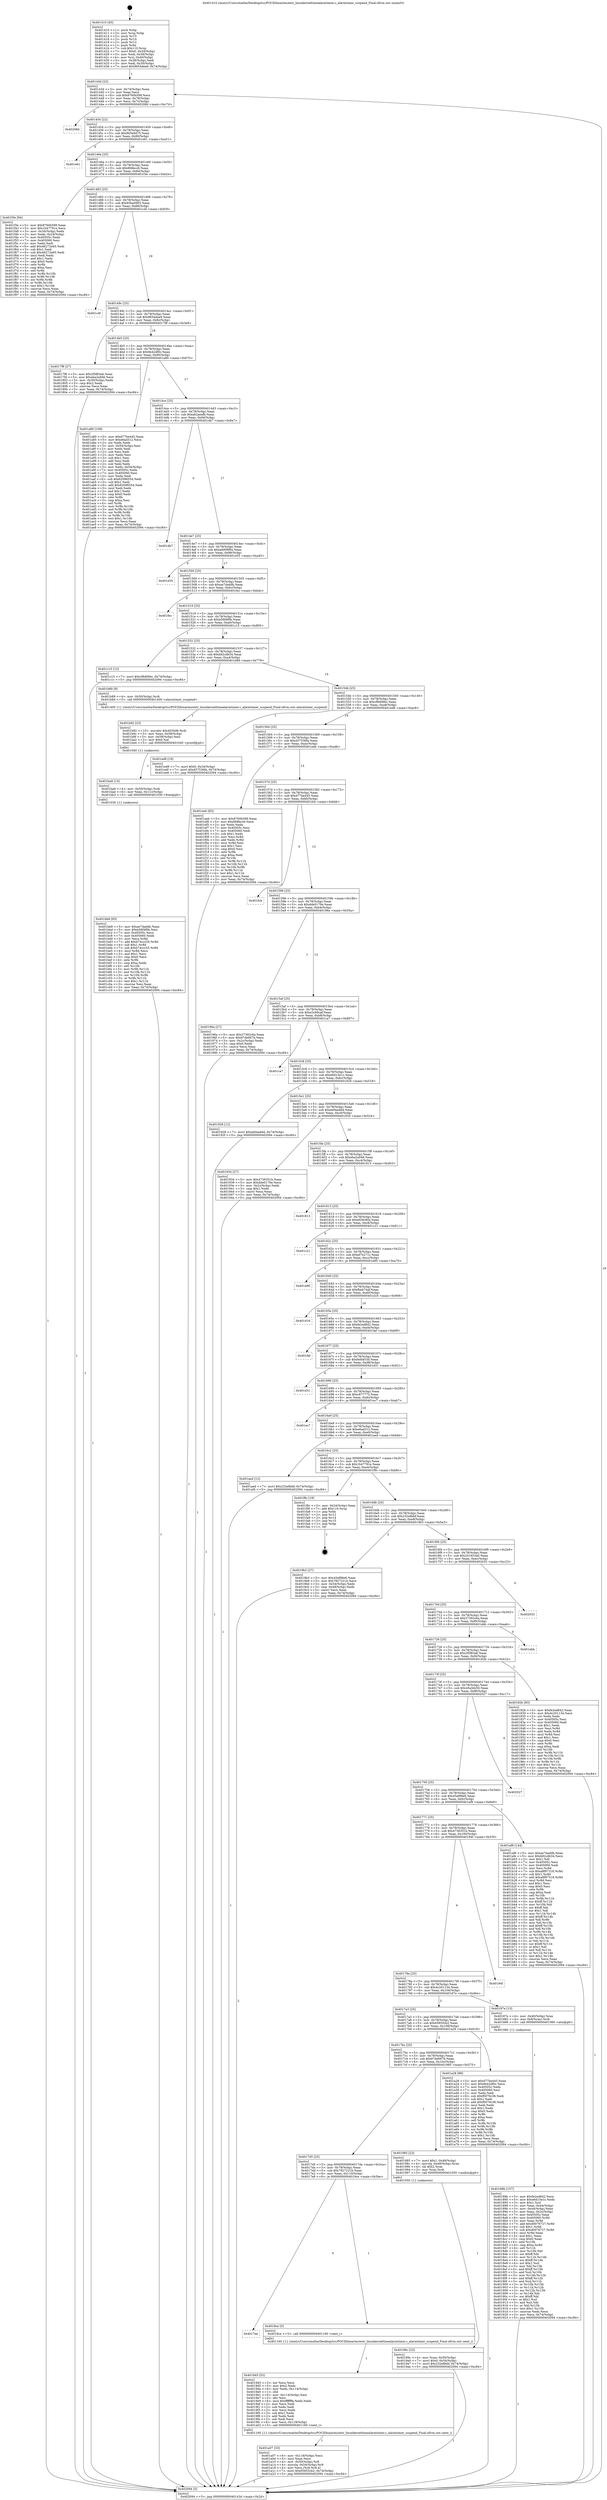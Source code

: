 digraph "0x401410" {
  label = "0x401410 (/mnt/c/Users/mathe/Desktop/tcc/POCII/binaries/extr_linuxkerneltimealarmtimer.c_alarmtimer_suspend_Final-ollvm.out::main(0))"
  labelloc = "t"
  node[shape=record]

  Entry [label="",width=0.3,height=0.3,shape=circle,fillcolor=black,style=filled]
  "0x40143d" [label="{
     0x40143d [23]\l
     | [instrs]\l
     &nbsp;&nbsp;0x40143d \<+3\>: mov -0x74(%rbp),%eax\l
     &nbsp;&nbsp;0x401440 \<+2\>: mov %eax,%ecx\l
     &nbsp;&nbsp;0x401442 \<+6\>: sub $0x8760b599,%ecx\l
     &nbsp;&nbsp;0x401448 \<+3\>: mov %eax,-0x78(%rbp)\l
     &nbsp;&nbsp;0x40144b \<+3\>: mov %ecx,-0x7c(%rbp)\l
     &nbsp;&nbsp;0x40144e \<+6\>: je 000000000040208d \<main+0xc7d\>\l
  }"]
  "0x40208d" [label="{
     0x40208d\l
  }", style=dashed]
  "0x401454" [label="{
     0x401454 [22]\l
     | [instrs]\l
     &nbsp;&nbsp;0x401454 \<+5\>: jmp 0000000000401459 \<main+0x49\>\l
     &nbsp;&nbsp;0x401459 \<+3\>: mov -0x78(%rbp),%eax\l
     &nbsp;&nbsp;0x40145c \<+5\>: sub $0x8b5e9d75,%eax\l
     &nbsp;&nbsp;0x401461 \<+3\>: mov %eax,-0x80(%rbp)\l
     &nbsp;&nbsp;0x401464 \<+6\>: je 0000000000401e61 \<main+0xa51\>\l
  }"]
  Exit [label="",width=0.3,height=0.3,shape=circle,fillcolor=black,style=filled,peripheries=2]
  "0x401e61" [label="{
     0x401e61\l
  }", style=dashed]
  "0x40146a" [label="{
     0x40146a [25]\l
     | [instrs]\l
     &nbsp;&nbsp;0x40146a \<+5\>: jmp 000000000040146f \<main+0x5f\>\l
     &nbsp;&nbsp;0x40146f \<+3\>: mov -0x78(%rbp),%eax\l
     &nbsp;&nbsp;0x401472 \<+5\>: sub $0x8fdfecc6,%eax\l
     &nbsp;&nbsp;0x401477 \<+6\>: mov %eax,-0x84(%rbp)\l
     &nbsp;&nbsp;0x40147d \<+6\>: je 0000000000401f3e \<main+0xb2e\>\l
  }"]
  "0x401bb8" [label="{
     0x401bb8 [93]\l
     | [instrs]\l
     &nbsp;&nbsp;0x401bb8 \<+5\>: mov $0xae7daddb,%eax\l
     &nbsp;&nbsp;0x401bbd \<+5\>: mov $0xb56f4f9b,%esi\l
     &nbsp;&nbsp;0x401bc2 \<+7\>: mov 0x40505c,%ecx\l
     &nbsp;&nbsp;0x401bc9 \<+7\>: mov 0x405060,%edx\l
     &nbsp;&nbsp;0x401bd0 \<+3\>: mov %ecx,%r8d\l
     &nbsp;&nbsp;0x401bd3 \<+7\>: add $0xb74ccc55,%r8d\l
     &nbsp;&nbsp;0x401bda \<+4\>: sub $0x1,%r8d\l
     &nbsp;&nbsp;0x401bde \<+7\>: sub $0xb74ccc55,%r8d\l
     &nbsp;&nbsp;0x401be5 \<+4\>: imul %r8d,%ecx\l
     &nbsp;&nbsp;0x401be9 \<+3\>: and $0x1,%ecx\l
     &nbsp;&nbsp;0x401bec \<+3\>: cmp $0x0,%ecx\l
     &nbsp;&nbsp;0x401bef \<+4\>: sete %r9b\l
     &nbsp;&nbsp;0x401bf3 \<+3\>: cmp $0xa,%edx\l
     &nbsp;&nbsp;0x401bf6 \<+4\>: setl %r10b\l
     &nbsp;&nbsp;0x401bfa \<+3\>: mov %r9b,%r11b\l
     &nbsp;&nbsp;0x401bfd \<+3\>: and %r10b,%r11b\l
     &nbsp;&nbsp;0x401c00 \<+3\>: xor %r10b,%r9b\l
     &nbsp;&nbsp;0x401c03 \<+3\>: or %r9b,%r11b\l
     &nbsp;&nbsp;0x401c06 \<+4\>: test $0x1,%r11b\l
     &nbsp;&nbsp;0x401c0a \<+3\>: cmovne %esi,%eax\l
     &nbsp;&nbsp;0x401c0d \<+3\>: mov %eax,-0x74(%rbp)\l
     &nbsp;&nbsp;0x401c10 \<+5\>: jmp 0000000000402094 \<main+0xc84\>\l
  }"]
  "0x401f3e" [label="{
     0x401f3e [94]\l
     | [instrs]\l
     &nbsp;&nbsp;0x401f3e \<+5\>: mov $0x8760b599,%eax\l
     &nbsp;&nbsp;0x401f43 \<+5\>: mov $0x1b47791e,%ecx\l
     &nbsp;&nbsp;0x401f48 \<+3\>: mov -0x34(%rbp),%edx\l
     &nbsp;&nbsp;0x401f4b \<+3\>: mov %edx,-0x24(%rbp)\l
     &nbsp;&nbsp;0x401f4e \<+7\>: mov 0x40505c,%edx\l
     &nbsp;&nbsp;0x401f55 \<+7\>: mov 0x405060,%esi\l
     &nbsp;&nbsp;0x401f5c \<+2\>: mov %edx,%edi\l
     &nbsp;&nbsp;0x401f5e \<+6\>: add $0x46272e65,%edi\l
     &nbsp;&nbsp;0x401f64 \<+3\>: sub $0x1,%edi\l
     &nbsp;&nbsp;0x401f67 \<+6\>: sub $0x46272e65,%edi\l
     &nbsp;&nbsp;0x401f6d \<+3\>: imul %edi,%edx\l
     &nbsp;&nbsp;0x401f70 \<+3\>: and $0x1,%edx\l
     &nbsp;&nbsp;0x401f73 \<+3\>: cmp $0x0,%edx\l
     &nbsp;&nbsp;0x401f76 \<+4\>: sete %r8b\l
     &nbsp;&nbsp;0x401f7a \<+3\>: cmp $0xa,%esi\l
     &nbsp;&nbsp;0x401f7d \<+4\>: setl %r9b\l
     &nbsp;&nbsp;0x401f81 \<+3\>: mov %r8b,%r10b\l
     &nbsp;&nbsp;0x401f84 \<+3\>: and %r9b,%r10b\l
     &nbsp;&nbsp;0x401f87 \<+3\>: xor %r9b,%r8b\l
     &nbsp;&nbsp;0x401f8a \<+3\>: or %r8b,%r10b\l
     &nbsp;&nbsp;0x401f8d \<+4\>: test $0x1,%r10b\l
     &nbsp;&nbsp;0x401f91 \<+3\>: cmovne %ecx,%eax\l
     &nbsp;&nbsp;0x401f94 \<+3\>: mov %eax,-0x74(%rbp)\l
     &nbsp;&nbsp;0x401f97 \<+5\>: jmp 0000000000402094 \<main+0xc84\>\l
  }"]
  "0x401483" [label="{
     0x401483 [25]\l
     | [instrs]\l
     &nbsp;&nbsp;0x401483 \<+5\>: jmp 0000000000401488 \<main+0x78\>\l
     &nbsp;&nbsp;0x401488 \<+3\>: mov -0x78(%rbp),%eax\l
     &nbsp;&nbsp;0x40148b \<+5\>: sub $0x93ba0993,%eax\l
     &nbsp;&nbsp;0x401490 \<+6\>: mov %eax,-0x88(%rbp)\l
     &nbsp;&nbsp;0x401496 \<+6\>: je 0000000000401c4f \<main+0x83f\>\l
  }"]
  "0x401ba9" [label="{
     0x401ba9 [15]\l
     | [instrs]\l
     &nbsp;&nbsp;0x401ba9 \<+4\>: mov -0x50(%rbp),%rdi\l
     &nbsp;&nbsp;0x401bad \<+6\>: mov %eax,-0x11c(%rbp)\l
     &nbsp;&nbsp;0x401bb3 \<+5\>: call 0000000000401030 \<free@plt\>\l
     | [calls]\l
     &nbsp;&nbsp;0x401030 \{1\} (unknown)\l
  }"]
  "0x401c4f" [label="{
     0x401c4f\l
  }", style=dashed]
  "0x40149c" [label="{
     0x40149c [25]\l
     | [instrs]\l
     &nbsp;&nbsp;0x40149c \<+5\>: jmp 00000000004014a1 \<main+0x91\>\l
     &nbsp;&nbsp;0x4014a1 \<+3\>: mov -0x78(%rbp),%eax\l
     &nbsp;&nbsp;0x4014a4 \<+5\>: sub $0x9654dee9,%eax\l
     &nbsp;&nbsp;0x4014a9 \<+6\>: mov %eax,-0x8c(%rbp)\l
     &nbsp;&nbsp;0x4014af \<+6\>: je 00000000004017f8 \<main+0x3e8\>\l
  }"]
  "0x401b92" [label="{
     0x401b92 [23]\l
     | [instrs]\l
     &nbsp;&nbsp;0x401b92 \<+10\>: movabs $0x4030d6,%rdi\l
     &nbsp;&nbsp;0x401b9c \<+3\>: mov %eax,-0x58(%rbp)\l
     &nbsp;&nbsp;0x401b9f \<+3\>: mov -0x58(%rbp),%esi\l
     &nbsp;&nbsp;0x401ba2 \<+2\>: mov $0x0,%al\l
     &nbsp;&nbsp;0x401ba4 \<+5\>: call 0000000000401040 \<printf@plt\>\l
     | [calls]\l
     &nbsp;&nbsp;0x401040 \{1\} (unknown)\l
  }"]
  "0x4017f8" [label="{
     0x4017f8 [27]\l
     | [instrs]\l
     &nbsp;&nbsp;0x4017f8 \<+5\>: mov $0x2f5f83a6,%eax\l
     &nbsp;&nbsp;0x4017fd \<+5\>: mov $0xeba2a946,%ecx\l
     &nbsp;&nbsp;0x401802 \<+3\>: mov -0x30(%rbp),%edx\l
     &nbsp;&nbsp;0x401805 \<+3\>: cmp $0x2,%edx\l
     &nbsp;&nbsp;0x401808 \<+3\>: cmovne %ecx,%eax\l
     &nbsp;&nbsp;0x40180b \<+3\>: mov %eax,-0x74(%rbp)\l
     &nbsp;&nbsp;0x40180e \<+5\>: jmp 0000000000402094 \<main+0xc84\>\l
  }"]
  "0x4014b5" [label="{
     0x4014b5 [25]\l
     | [instrs]\l
     &nbsp;&nbsp;0x4014b5 \<+5\>: jmp 00000000004014ba \<main+0xaa\>\l
     &nbsp;&nbsp;0x4014ba \<+3\>: mov -0x78(%rbp),%eax\l
     &nbsp;&nbsp;0x4014bd \<+5\>: sub $0x9e42df0c,%eax\l
     &nbsp;&nbsp;0x4014c2 \<+6\>: mov %eax,-0x90(%rbp)\l
     &nbsp;&nbsp;0x4014c8 \<+6\>: je 0000000000401a80 \<main+0x670\>\l
  }"]
  "0x402094" [label="{
     0x402094 [5]\l
     | [instrs]\l
     &nbsp;&nbsp;0x402094 \<+5\>: jmp 000000000040143d \<main+0x2d\>\l
  }"]
  "0x401410" [label="{
     0x401410 [45]\l
     | [instrs]\l
     &nbsp;&nbsp;0x401410 \<+1\>: push %rbp\l
     &nbsp;&nbsp;0x401411 \<+3\>: mov %rsp,%rbp\l
     &nbsp;&nbsp;0x401414 \<+2\>: push %r15\l
     &nbsp;&nbsp;0x401416 \<+2\>: push %r14\l
     &nbsp;&nbsp;0x401418 \<+2\>: push %r12\l
     &nbsp;&nbsp;0x40141a \<+1\>: push %rbx\l
     &nbsp;&nbsp;0x40141b \<+7\>: sub $0x110,%rsp\l
     &nbsp;&nbsp;0x401422 \<+7\>: movl $0x0,-0x34(%rbp)\l
     &nbsp;&nbsp;0x401429 \<+3\>: mov %edi,-0x38(%rbp)\l
     &nbsp;&nbsp;0x40142c \<+4\>: mov %rsi,-0x40(%rbp)\l
     &nbsp;&nbsp;0x401430 \<+3\>: mov -0x38(%rbp),%edi\l
     &nbsp;&nbsp;0x401433 \<+3\>: mov %edi,-0x30(%rbp)\l
     &nbsp;&nbsp;0x401436 \<+7\>: movl $0x9654dee9,-0x74(%rbp)\l
  }"]
  "0x401a07" [label="{
     0x401a07 [33]\l
     | [instrs]\l
     &nbsp;&nbsp;0x401a07 \<+6\>: mov -0x118(%rbp),%ecx\l
     &nbsp;&nbsp;0x401a0d \<+3\>: imul %eax,%ecx\l
     &nbsp;&nbsp;0x401a10 \<+4\>: mov -0x50(%rbp),%r8\l
     &nbsp;&nbsp;0x401a14 \<+4\>: movslq -0x54(%rbp),%r9\l
     &nbsp;&nbsp;0x401a18 \<+4\>: mov %ecx,(%r8,%r9,4)\l
     &nbsp;&nbsp;0x401a1c \<+7\>: movl $0x65855cb2,-0x74(%rbp)\l
     &nbsp;&nbsp;0x401a23 \<+5\>: jmp 0000000000402094 \<main+0xc84\>\l
  }"]
  "0x401a80" [label="{
     0x401a80 [109]\l
     | [instrs]\l
     &nbsp;&nbsp;0x401a80 \<+5\>: mov $0xd77be445,%eax\l
     &nbsp;&nbsp;0x401a85 \<+5\>: mov $0xe6ad312,%ecx\l
     &nbsp;&nbsp;0x401a8a \<+2\>: xor %edx,%edx\l
     &nbsp;&nbsp;0x401a8c \<+3\>: mov -0x54(%rbp),%esi\l
     &nbsp;&nbsp;0x401a8f \<+2\>: mov %edx,%edi\l
     &nbsp;&nbsp;0x401a91 \<+2\>: sub %esi,%edi\l
     &nbsp;&nbsp;0x401a93 \<+2\>: mov %edx,%esi\l
     &nbsp;&nbsp;0x401a95 \<+3\>: sub $0x1,%esi\l
     &nbsp;&nbsp;0x401a98 \<+2\>: add %esi,%edi\l
     &nbsp;&nbsp;0x401a9a \<+2\>: sub %edi,%edx\l
     &nbsp;&nbsp;0x401a9c \<+3\>: mov %edx,-0x54(%rbp)\l
     &nbsp;&nbsp;0x401a9f \<+7\>: mov 0x40505c,%edx\l
     &nbsp;&nbsp;0x401aa6 \<+7\>: mov 0x405060,%esi\l
     &nbsp;&nbsp;0x401aad \<+2\>: mov %edx,%edi\l
     &nbsp;&nbsp;0x401aaf \<+6\>: sub $0x62096554,%edi\l
     &nbsp;&nbsp;0x401ab5 \<+3\>: sub $0x1,%edi\l
     &nbsp;&nbsp;0x401ab8 \<+6\>: add $0x62096554,%edi\l
     &nbsp;&nbsp;0x401abe \<+3\>: imul %edi,%edx\l
     &nbsp;&nbsp;0x401ac1 \<+3\>: and $0x1,%edx\l
     &nbsp;&nbsp;0x401ac4 \<+3\>: cmp $0x0,%edx\l
     &nbsp;&nbsp;0x401ac7 \<+4\>: sete %r8b\l
     &nbsp;&nbsp;0x401acb \<+3\>: cmp $0xa,%esi\l
     &nbsp;&nbsp;0x401ace \<+4\>: setl %r9b\l
     &nbsp;&nbsp;0x401ad2 \<+3\>: mov %r8b,%r10b\l
     &nbsp;&nbsp;0x401ad5 \<+3\>: and %r9b,%r10b\l
     &nbsp;&nbsp;0x401ad8 \<+3\>: xor %r9b,%r8b\l
     &nbsp;&nbsp;0x401adb \<+3\>: or %r8b,%r10b\l
     &nbsp;&nbsp;0x401ade \<+4\>: test $0x1,%r10b\l
     &nbsp;&nbsp;0x401ae2 \<+3\>: cmovne %ecx,%eax\l
     &nbsp;&nbsp;0x401ae5 \<+3\>: mov %eax,-0x74(%rbp)\l
     &nbsp;&nbsp;0x401ae8 \<+5\>: jmp 0000000000402094 \<main+0xc84\>\l
  }"]
  "0x4014ce" [label="{
     0x4014ce [25]\l
     | [instrs]\l
     &nbsp;&nbsp;0x4014ce \<+5\>: jmp 00000000004014d3 \<main+0xc3\>\l
     &nbsp;&nbsp;0x4014d3 \<+3\>: mov -0x78(%rbp),%eax\l
     &nbsp;&nbsp;0x4014d6 \<+5\>: sub $0xab2aeefb,%eax\l
     &nbsp;&nbsp;0x4014db \<+6\>: mov %eax,-0x94(%rbp)\l
     &nbsp;&nbsp;0x4014e1 \<+6\>: je 0000000000401db7 \<main+0x9a7\>\l
  }"]
  "0x4019d3" [label="{
     0x4019d3 [52]\l
     | [instrs]\l
     &nbsp;&nbsp;0x4019d3 \<+2\>: xor %ecx,%ecx\l
     &nbsp;&nbsp;0x4019d5 \<+5\>: mov $0x2,%edx\l
     &nbsp;&nbsp;0x4019da \<+6\>: mov %edx,-0x114(%rbp)\l
     &nbsp;&nbsp;0x4019e0 \<+1\>: cltd\l
     &nbsp;&nbsp;0x4019e1 \<+6\>: mov -0x114(%rbp),%esi\l
     &nbsp;&nbsp;0x4019e7 \<+2\>: idiv %esi\l
     &nbsp;&nbsp;0x4019e9 \<+6\>: imul $0xfffffffe,%edx,%edx\l
     &nbsp;&nbsp;0x4019ef \<+2\>: mov %ecx,%edi\l
     &nbsp;&nbsp;0x4019f1 \<+2\>: sub %edx,%edi\l
     &nbsp;&nbsp;0x4019f3 \<+2\>: mov %ecx,%edx\l
     &nbsp;&nbsp;0x4019f5 \<+3\>: sub $0x1,%edx\l
     &nbsp;&nbsp;0x4019f8 \<+2\>: add %edx,%edi\l
     &nbsp;&nbsp;0x4019fa \<+2\>: sub %edi,%ecx\l
     &nbsp;&nbsp;0x4019fc \<+6\>: mov %ecx,-0x118(%rbp)\l
     &nbsp;&nbsp;0x401a02 \<+5\>: call 0000000000401160 \<next_i\>\l
     | [calls]\l
     &nbsp;&nbsp;0x401160 \{1\} (/mnt/c/Users/mathe/Desktop/tcc/POCII/binaries/extr_linuxkerneltimealarmtimer.c_alarmtimer_suspend_Final-ollvm.out::next_i)\l
  }"]
  "0x401db7" [label="{
     0x401db7\l
  }", style=dashed]
  "0x4014e7" [label="{
     0x4014e7 [25]\l
     | [instrs]\l
     &nbsp;&nbsp;0x4014e7 \<+5\>: jmp 00000000004014ec \<main+0xdc\>\l
     &nbsp;&nbsp;0x4014ec \<+3\>: mov -0x78(%rbp),%eax\l
     &nbsp;&nbsp;0x4014ef \<+5\>: sub $0xadd09f64,%eax\l
     &nbsp;&nbsp;0x4014f4 \<+6\>: mov %eax,-0x98(%rbp)\l
     &nbsp;&nbsp;0x4014fa \<+6\>: je 0000000000401e55 \<main+0xa45\>\l
  }"]
  "0x4017ee" [label="{
     0x4017ee\l
  }", style=dashed]
  "0x401e55" [label="{
     0x401e55\l
  }", style=dashed]
  "0x401500" [label="{
     0x401500 [25]\l
     | [instrs]\l
     &nbsp;&nbsp;0x401500 \<+5\>: jmp 0000000000401505 \<main+0xf5\>\l
     &nbsp;&nbsp;0x401505 \<+3\>: mov -0x78(%rbp),%eax\l
     &nbsp;&nbsp;0x401508 \<+5\>: sub $0xae7daddb,%eax\l
     &nbsp;&nbsp;0x40150d \<+6\>: mov %eax,-0x9c(%rbp)\l
     &nbsp;&nbsp;0x401513 \<+6\>: je 0000000000401fec \<main+0xbdc\>\l
  }"]
  "0x4019ce" [label="{
     0x4019ce [5]\l
     | [instrs]\l
     &nbsp;&nbsp;0x4019ce \<+5\>: call 0000000000401160 \<next_i\>\l
     | [calls]\l
     &nbsp;&nbsp;0x401160 \{1\} (/mnt/c/Users/mathe/Desktop/tcc/POCII/binaries/extr_linuxkerneltimealarmtimer.c_alarmtimer_suspend_Final-ollvm.out::next_i)\l
  }"]
  "0x401fec" [label="{
     0x401fec\l
  }", style=dashed]
  "0x401519" [label="{
     0x401519 [25]\l
     | [instrs]\l
     &nbsp;&nbsp;0x401519 \<+5\>: jmp 000000000040151e \<main+0x10e\>\l
     &nbsp;&nbsp;0x40151e \<+3\>: mov -0x78(%rbp),%eax\l
     &nbsp;&nbsp;0x401521 \<+5\>: sub $0xb56f4f9b,%eax\l
     &nbsp;&nbsp;0x401526 \<+6\>: mov %eax,-0xa0(%rbp)\l
     &nbsp;&nbsp;0x40152c \<+6\>: je 0000000000401c15 \<main+0x805\>\l
  }"]
  "0x40199c" [label="{
     0x40199c [23]\l
     | [instrs]\l
     &nbsp;&nbsp;0x40199c \<+4\>: mov %rax,-0x50(%rbp)\l
     &nbsp;&nbsp;0x4019a0 \<+7\>: movl $0x0,-0x54(%rbp)\l
     &nbsp;&nbsp;0x4019a7 \<+7\>: movl $0x232e8bbf,-0x74(%rbp)\l
     &nbsp;&nbsp;0x4019ae \<+5\>: jmp 0000000000402094 \<main+0xc84\>\l
  }"]
  "0x401c15" [label="{
     0x401c15 [12]\l
     | [instrs]\l
     &nbsp;&nbsp;0x401c15 \<+7\>: movl $0xcf8d06bc,-0x74(%rbp)\l
     &nbsp;&nbsp;0x401c1c \<+5\>: jmp 0000000000402094 \<main+0xc84\>\l
  }"]
  "0x401532" [label="{
     0x401532 [25]\l
     | [instrs]\l
     &nbsp;&nbsp;0x401532 \<+5\>: jmp 0000000000401537 \<main+0x127\>\l
     &nbsp;&nbsp;0x401537 \<+3\>: mov -0x78(%rbp),%eax\l
     &nbsp;&nbsp;0x40153a \<+5\>: sub $0xb82cdb34,%eax\l
     &nbsp;&nbsp;0x40153f \<+6\>: mov %eax,-0xa4(%rbp)\l
     &nbsp;&nbsp;0x401545 \<+6\>: je 0000000000401b89 \<main+0x779\>\l
  }"]
  "0x4017d5" [label="{
     0x4017d5 [25]\l
     | [instrs]\l
     &nbsp;&nbsp;0x4017d5 \<+5\>: jmp 00000000004017da \<main+0x3ca\>\l
     &nbsp;&nbsp;0x4017da \<+3\>: mov -0x78(%rbp),%eax\l
     &nbsp;&nbsp;0x4017dd \<+5\>: sub $0x7827221b,%eax\l
     &nbsp;&nbsp;0x4017e2 \<+6\>: mov %eax,-0x110(%rbp)\l
     &nbsp;&nbsp;0x4017e8 \<+6\>: je 00000000004019ce \<main+0x5be\>\l
  }"]
  "0x401b89" [label="{
     0x401b89 [9]\l
     | [instrs]\l
     &nbsp;&nbsp;0x401b89 \<+4\>: mov -0x50(%rbp),%rdi\l
     &nbsp;&nbsp;0x401b8d \<+5\>: call 0000000000401400 \<alarmtimer_suspend\>\l
     | [calls]\l
     &nbsp;&nbsp;0x401400 \{1\} (/mnt/c/Users/mathe/Desktop/tcc/POCII/binaries/extr_linuxkerneltimealarmtimer.c_alarmtimer_suspend_Final-ollvm.out::alarmtimer_suspend)\l
  }"]
  "0x40154b" [label="{
     0x40154b [25]\l
     | [instrs]\l
     &nbsp;&nbsp;0x40154b \<+5\>: jmp 0000000000401550 \<main+0x140\>\l
     &nbsp;&nbsp;0x401550 \<+3\>: mov -0x78(%rbp),%eax\l
     &nbsp;&nbsp;0x401553 \<+5\>: sub $0xcf8d06bc,%eax\l
     &nbsp;&nbsp;0x401558 \<+6\>: mov %eax,-0xa8(%rbp)\l
     &nbsp;&nbsp;0x40155e \<+6\>: je 0000000000401ed8 \<main+0xac8\>\l
  }"]
  "0x401985" [label="{
     0x401985 [23]\l
     | [instrs]\l
     &nbsp;&nbsp;0x401985 \<+7\>: movl $0x1,-0x48(%rbp)\l
     &nbsp;&nbsp;0x40198c \<+4\>: movslq -0x48(%rbp),%rax\l
     &nbsp;&nbsp;0x401990 \<+4\>: shl $0x2,%rax\l
     &nbsp;&nbsp;0x401994 \<+3\>: mov %rax,%rdi\l
     &nbsp;&nbsp;0x401997 \<+5\>: call 0000000000401050 \<malloc@plt\>\l
     | [calls]\l
     &nbsp;&nbsp;0x401050 \{1\} (unknown)\l
  }"]
  "0x401ed8" [label="{
     0x401ed8 [19]\l
     | [instrs]\l
     &nbsp;&nbsp;0x401ed8 \<+7\>: movl $0x0,-0x34(%rbp)\l
     &nbsp;&nbsp;0x401edf \<+7\>: movl $0xd37536fa,-0x74(%rbp)\l
     &nbsp;&nbsp;0x401ee6 \<+5\>: jmp 0000000000402094 \<main+0xc84\>\l
  }"]
  "0x401564" [label="{
     0x401564 [25]\l
     | [instrs]\l
     &nbsp;&nbsp;0x401564 \<+5\>: jmp 0000000000401569 \<main+0x159\>\l
     &nbsp;&nbsp;0x401569 \<+3\>: mov -0x78(%rbp),%eax\l
     &nbsp;&nbsp;0x40156c \<+5\>: sub $0xd37536fa,%eax\l
     &nbsp;&nbsp;0x401571 \<+6\>: mov %eax,-0xac(%rbp)\l
     &nbsp;&nbsp;0x401577 \<+6\>: je 0000000000401eeb \<main+0xadb\>\l
  }"]
  "0x4017bc" [label="{
     0x4017bc [25]\l
     | [instrs]\l
     &nbsp;&nbsp;0x4017bc \<+5\>: jmp 00000000004017c1 \<main+0x3b1\>\l
     &nbsp;&nbsp;0x4017c1 \<+3\>: mov -0x78(%rbp),%eax\l
     &nbsp;&nbsp;0x4017c4 \<+5\>: sub $0x67de667b,%eax\l
     &nbsp;&nbsp;0x4017c9 \<+6\>: mov %eax,-0x10c(%rbp)\l
     &nbsp;&nbsp;0x4017cf \<+6\>: je 0000000000401985 \<main+0x575\>\l
  }"]
  "0x401eeb" [label="{
     0x401eeb [83]\l
     | [instrs]\l
     &nbsp;&nbsp;0x401eeb \<+5\>: mov $0x8760b599,%eax\l
     &nbsp;&nbsp;0x401ef0 \<+5\>: mov $0x8fdfecc6,%ecx\l
     &nbsp;&nbsp;0x401ef5 \<+2\>: xor %edx,%edx\l
     &nbsp;&nbsp;0x401ef7 \<+7\>: mov 0x40505c,%esi\l
     &nbsp;&nbsp;0x401efe \<+7\>: mov 0x405060,%edi\l
     &nbsp;&nbsp;0x401f05 \<+3\>: sub $0x1,%edx\l
     &nbsp;&nbsp;0x401f08 \<+3\>: mov %esi,%r8d\l
     &nbsp;&nbsp;0x401f0b \<+3\>: add %edx,%r8d\l
     &nbsp;&nbsp;0x401f0e \<+4\>: imul %r8d,%esi\l
     &nbsp;&nbsp;0x401f12 \<+3\>: and $0x1,%esi\l
     &nbsp;&nbsp;0x401f15 \<+3\>: cmp $0x0,%esi\l
     &nbsp;&nbsp;0x401f18 \<+4\>: sete %r9b\l
     &nbsp;&nbsp;0x401f1c \<+3\>: cmp $0xa,%edi\l
     &nbsp;&nbsp;0x401f1f \<+4\>: setl %r10b\l
     &nbsp;&nbsp;0x401f23 \<+3\>: mov %r9b,%r11b\l
     &nbsp;&nbsp;0x401f26 \<+3\>: and %r10b,%r11b\l
     &nbsp;&nbsp;0x401f29 \<+3\>: xor %r10b,%r9b\l
     &nbsp;&nbsp;0x401f2c \<+3\>: or %r9b,%r11b\l
     &nbsp;&nbsp;0x401f2f \<+4\>: test $0x1,%r11b\l
     &nbsp;&nbsp;0x401f33 \<+3\>: cmovne %ecx,%eax\l
     &nbsp;&nbsp;0x401f36 \<+3\>: mov %eax,-0x74(%rbp)\l
     &nbsp;&nbsp;0x401f39 \<+5\>: jmp 0000000000402094 \<main+0xc84\>\l
  }"]
  "0x40157d" [label="{
     0x40157d [25]\l
     | [instrs]\l
     &nbsp;&nbsp;0x40157d \<+5\>: jmp 0000000000401582 \<main+0x172\>\l
     &nbsp;&nbsp;0x401582 \<+3\>: mov -0x78(%rbp),%eax\l
     &nbsp;&nbsp;0x401585 \<+5\>: sub $0xd77be445,%eax\l
     &nbsp;&nbsp;0x40158a \<+6\>: mov %eax,-0xb0(%rbp)\l
     &nbsp;&nbsp;0x401590 \<+6\>: je 0000000000401fcb \<main+0xbbb\>\l
  }"]
  "0x401a28" [label="{
     0x401a28 [88]\l
     | [instrs]\l
     &nbsp;&nbsp;0x401a28 \<+5\>: mov $0xd77be445,%eax\l
     &nbsp;&nbsp;0x401a2d \<+5\>: mov $0x9e42df0c,%ecx\l
     &nbsp;&nbsp;0x401a32 \<+7\>: mov 0x40505c,%edx\l
     &nbsp;&nbsp;0x401a39 \<+7\>: mov 0x405060,%esi\l
     &nbsp;&nbsp;0x401a40 \<+2\>: mov %edx,%edi\l
     &nbsp;&nbsp;0x401a42 \<+6\>: sub $0xf0076c36,%edi\l
     &nbsp;&nbsp;0x401a48 \<+3\>: sub $0x1,%edi\l
     &nbsp;&nbsp;0x401a4b \<+6\>: add $0xf0076c36,%edi\l
     &nbsp;&nbsp;0x401a51 \<+3\>: imul %edi,%edx\l
     &nbsp;&nbsp;0x401a54 \<+3\>: and $0x1,%edx\l
     &nbsp;&nbsp;0x401a57 \<+3\>: cmp $0x0,%edx\l
     &nbsp;&nbsp;0x401a5a \<+4\>: sete %r8b\l
     &nbsp;&nbsp;0x401a5e \<+3\>: cmp $0xa,%esi\l
     &nbsp;&nbsp;0x401a61 \<+4\>: setl %r9b\l
     &nbsp;&nbsp;0x401a65 \<+3\>: mov %r8b,%r10b\l
     &nbsp;&nbsp;0x401a68 \<+3\>: and %r9b,%r10b\l
     &nbsp;&nbsp;0x401a6b \<+3\>: xor %r9b,%r8b\l
     &nbsp;&nbsp;0x401a6e \<+3\>: or %r8b,%r10b\l
     &nbsp;&nbsp;0x401a71 \<+4\>: test $0x1,%r10b\l
     &nbsp;&nbsp;0x401a75 \<+3\>: cmovne %ecx,%eax\l
     &nbsp;&nbsp;0x401a78 \<+3\>: mov %eax,-0x74(%rbp)\l
     &nbsp;&nbsp;0x401a7b \<+5\>: jmp 0000000000402094 \<main+0xc84\>\l
  }"]
  "0x401fcb" [label="{
     0x401fcb\l
  }", style=dashed]
  "0x401596" [label="{
     0x401596 [25]\l
     | [instrs]\l
     &nbsp;&nbsp;0x401596 \<+5\>: jmp 000000000040159b \<main+0x18b\>\l
     &nbsp;&nbsp;0x40159b \<+3\>: mov -0x78(%rbp),%eax\l
     &nbsp;&nbsp;0x40159e \<+5\>: sub $0xdde0176e,%eax\l
     &nbsp;&nbsp;0x4015a3 \<+6\>: mov %eax,-0xb4(%rbp)\l
     &nbsp;&nbsp;0x4015a9 \<+6\>: je 000000000040196a \<main+0x55a\>\l
  }"]
  "0x40188b" [label="{
     0x40188b [157]\l
     | [instrs]\l
     &nbsp;&nbsp;0x40188b \<+5\>: mov $0xfe2ed842,%ecx\l
     &nbsp;&nbsp;0x401890 \<+5\>: mov $0xe6d15e1c,%edx\l
     &nbsp;&nbsp;0x401895 \<+3\>: mov $0x1,%sil\l
     &nbsp;&nbsp;0x401898 \<+3\>: mov %eax,-0x44(%rbp)\l
     &nbsp;&nbsp;0x40189b \<+3\>: mov -0x44(%rbp),%eax\l
     &nbsp;&nbsp;0x40189e \<+3\>: mov %eax,-0x2c(%rbp)\l
     &nbsp;&nbsp;0x4018a1 \<+7\>: mov 0x40505c,%eax\l
     &nbsp;&nbsp;0x4018a8 \<+8\>: mov 0x405060,%r8d\l
     &nbsp;&nbsp;0x4018b0 \<+3\>: mov %eax,%r9d\l
     &nbsp;&nbsp;0x4018b3 \<+7\>: add $0xd0076727,%r9d\l
     &nbsp;&nbsp;0x4018ba \<+4\>: sub $0x1,%r9d\l
     &nbsp;&nbsp;0x4018be \<+7\>: sub $0xd0076727,%r9d\l
     &nbsp;&nbsp;0x4018c5 \<+4\>: imul %r9d,%eax\l
     &nbsp;&nbsp;0x4018c9 \<+3\>: and $0x1,%eax\l
     &nbsp;&nbsp;0x4018cc \<+3\>: cmp $0x0,%eax\l
     &nbsp;&nbsp;0x4018cf \<+4\>: sete %r10b\l
     &nbsp;&nbsp;0x4018d3 \<+4\>: cmp $0xa,%r8d\l
     &nbsp;&nbsp;0x4018d7 \<+4\>: setl %r11b\l
     &nbsp;&nbsp;0x4018db \<+3\>: mov %r10b,%bl\l
     &nbsp;&nbsp;0x4018de \<+3\>: xor $0xff,%bl\l
     &nbsp;&nbsp;0x4018e1 \<+3\>: mov %r11b,%r14b\l
     &nbsp;&nbsp;0x4018e4 \<+4\>: xor $0xff,%r14b\l
     &nbsp;&nbsp;0x4018e8 \<+4\>: xor $0x1,%sil\l
     &nbsp;&nbsp;0x4018ec \<+3\>: mov %bl,%r15b\l
     &nbsp;&nbsp;0x4018ef \<+4\>: and $0xff,%r15b\l
     &nbsp;&nbsp;0x4018f3 \<+3\>: and %sil,%r10b\l
     &nbsp;&nbsp;0x4018f6 \<+3\>: mov %r14b,%r12b\l
     &nbsp;&nbsp;0x4018f9 \<+4\>: and $0xff,%r12b\l
     &nbsp;&nbsp;0x4018fd \<+3\>: and %sil,%r11b\l
     &nbsp;&nbsp;0x401900 \<+3\>: or %r10b,%r15b\l
     &nbsp;&nbsp;0x401903 \<+3\>: or %r11b,%r12b\l
     &nbsp;&nbsp;0x401906 \<+3\>: xor %r12b,%r15b\l
     &nbsp;&nbsp;0x401909 \<+3\>: or %r14b,%bl\l
     &nbsp;&nbsp;0x40190c \<+3\>: xor $0xff,%bl\l
     &nbsp;&nbsp;0x40190f \<+4\>: or $0x1,%sil\l
     &nbsp;&nbsp;0x401913 \<+3\>: and %sil,%bl\l
     &nbsp;&nbsp;0x401916 \<+3\>: or %bl,%r15b\l
     &nbsp;&nbsp;0x401919 \<+4\>: test $0x1,%r15b\l
     &nbsp;&nbsp;0x40191d \<+3\>: cmovne %edx,%ecx\l
     &nbsp;&nbsp;0x401920 \<+3\>: mov %ecx,-0x74(%rbp)\l
     &nbsp;&nbsp;0x401923 \<+5\>: jmp 0000000000402094 \<main+0xc84\>\l
  }"]
  "0x40196a" [label="{
     0x40196a [27]\l
     | [instrs]\l
     &nbsp;&nbsp;0x40196a \<+5\>: mov $0x27392c6a,%eax\l
     &nbsp;&nbsp;0x40196f \<+5\>: mov $0x67de667b,%ecx\l
     &nbsp;&nbsp;0x401974 \<+3\>: mov -0x2c(%rbp),%edx\l
     &nbsp;&nbsp;0x401977 \<+3\>: cmp $0x0,%edx\l
     &nbsp;&nbsp;0x40197a \<+3\>: cmove %ecx,%eax\l
     &nbsp;&nbsp;0x40197d \<+3\>: mov %eax,-0x74(%rbp)\l
     &nbsp;&nbsp;0x401980 \<+5\>: jmp 0000000000402094 \<main+0xc84\>\l
  }"]
  "0x4015af" [label="{
     0x4015af [25]\l
     | [instrs]\l
     &nbsp;&nbsp;0x4015af \<+5\>: jmp 00000000004015b4 \<main+0x1a4\>\l
     &nbsp;&nbsp;0x4015b4 \<+3\>: mov -0x78(%rbp),%eax\l
     &nbsp;&nbsp;0x4015b7 \<+5\>: sub $0xe2c69caf,%eax\l
     &nbsp;&nbsp;0x4015bc \<+6\>: mov %eax,-0xb8(%rbp)\l
     &nbsp;&nbsp;0x4015c2 \<+6\>: je 0000000000401ca7 \<main+0x897\>\l
  }"]
  "0x4017a3" [label="{
     0x4017a3 [25]\l
     | [instrs]\l
     &nbsp;&nbsp;0x4017a3 \<+5\>: jmp 00000000004017a8 \<main+0x398\>\l
     &nbsp;&nbsp;0x4017a8 \<+3\>: mov -0x78(%rbp),%eax\l
     &nbsp;&nbsp;0x4017ab \<+5\>: sub $0x65855cb2,%eax\l
     &nbsp;&nbsp;0x4017b0 \<+6\>: mov %eax,-0x108(%rbp)\l
     &nbsp;&nbsp;0x4017b6 \<+6\>: je 0000000000401a28 \<main+0x618\>\l
  }"]
  "0x401ca7" [label="{
     0x401ca7\l
  }", style=dashed]
  "0x4015c8" [label="{
     0x4015c8 [25]\l
     | [instrs]\l
     &nbsp;&nbsp;0x4015c8 \<+5\>: jmp 00000000004015cd \<main+0x1bd\>\l
     &nbsp;&nbsp;0x4015cd \<+3\>: mov -0x78(%rbp),%eax\l
     &nbsp;&nbsp;0x4015d0 \<+5\>: sub $0xe6d15e1c,%eax\l
     &nbsp;&nbsp;0x4015d5 \<+6\>: mov %eax,-0xbc(%rbp)\l
     &nbsp;&nbsp;0x4015db \<+6\>: je 0000000000401928 \<main+0x518\>\l
  }"]
  "0x40187e" [label="{
     0x40187e [13]\l
     | [instrs]\l
     &nbsp;&nbsp;0x40187e \<+4\>: mov -0x40(%rbp),%rax\l
     &nbsp;&nbsp;0x401882 \<+4\>: mov 0x8(%rax),%rdi\l
     &nbsp;&nbsp;0x401886 \<+5\>: call 0000000000401060 \<atoi@plt\>\l
     | [calls]\l
     &nbsp;&nbsp;0x401060 \{1\} (unknown)\l
  }"]
  "0x401928" [label="{
     0x401928 [12]\l
     | [instrs]\l
     &nbsp;&nbsp;0x401928 \<+7\>: movl $0xeb0ea46d,-0x74(%rbp)\l
     &nbsp;&nbsp;0x40192f \<+5\>: jmp 0000000000402094 \<main+0xc84\>\l
  }"]
  "0x4015e1" [label="{
     0x4015e1 [25]\l
     | [instrs]\l
     &nbsp;&nbsp;0x4015e1 \<+5\>: jmp 00000000004015e6 \<main+0x1d6\>\l
     &nbsp;&nbsp;0x4015e6 \<+3\>: mov -0x78(%rbp),%eax\l
     &nbsp;&nbsp;0x4015e9 \<+5\>: sub $0xeb0ea46d,%eax\l
     &nbsp;&nbsp;0x4015ee \<+6\>: mov %eax,-0xc0(%rbp)\l
     &nbsp;&nbsp;0x4015f4 \<+6\>: je 0000000000401934 \<main+0x524\>\l
  }"]
  "0x40178a" [label="{
     0x40178a [25]\l
     | [instrs]\l
     &nbsp;&nbsp;0x40178a \<+5\>: jmp 000000000040178f \<main+0x37f\>\l
     &nbsp;&nbsp;0x40178f \<+3\>: mov -0x78(%rbp),%eax\l
     &nbsp;&nbsp;0x401792 \<+5\>: sub $0x4c201134,%eax\l
     &nbsp;&nbsp;0x401797 \<+6\>: mov %eax,-0x104(%rbp)\l
     &nbsp;&nbsp;0x40179d \<+6\>: je 000000000040187e \<main+0x46e\>\l
  }"]
  "0x401934" [label="{
     0x401934 [27]\l
     | [instrs]\l
     &nbsp;&nbsp;0x401934 \<+5\>: mov $0x4736351b,%eax\l
     &nbsp;&nbsp;0x401939 \<+5\>: mov $0xdde0176e,%ecx\l
     &nbsp;&nbsp;0x40193e \<+3\>: mov -0x2c(%rbp),%edx\l
     &nbsp;&nbsp;0x401941 \<+3\>: cmp $0x1,%edx\l
     &nbsp;&nbsp;0x401944 \<+3\>: cmovl %ecx,%eax\l
     &nbsp;&nbsp;0x401947 \<+3\>: mov %eax,-0x74(%rbp)\l
     &nbsp;&nbsp;0x40194a \<+5\>: jmp 0000000000402094 \<main+0xc84\>\l
  }"]
  "0x4015fa" [label="{
     0x4015fa [25]\l
     | [instrs]\l
     &nbsp;&nbsp;0x4015fa \<+5\>: jmp 00000000004015ff \<main+0x1ef\>\l
     &nbsp;&nbsp;0x4015ff \<+3\>: mov -0x78(%rbp),%eax\l
     &nbsp;&nbsp;0x401602 \<+5\>: sub $0xeba2a946,%eax\l
     &nbsp;&nbsp;0x401607 \<+6\>: mov %eax,-0xc4(%rbp)\l
     &nbsp;&nbsp;0x40160d \<+6\>: je 0000000000401813 \<main+0x403\>\l
  }"]
  "0x40194f" [label="{
     0x40194f\l
  }", style=dashed]
  "0x401813" [label="{
     0x401813\l
  }", style=dashed]
  "0x401613" [label="{
     0x401613 [25]\l
     | [instrs]\l
     &nbsp;&nbsp;0x401613 \<+5\>: jmp 0000000000401618 \<main+0x208\>\l
     &nbsp;&nbsp;0x401618 \<+3\>: mov -0x78(%rbp),%eax\l
     &nbsp;&nbsp;0x40161b \<+5\>: sub $0xef29c90a,%eax\l
     &nbsp;&nbsp;0x401620 \<+6\>: mov %eax,-0xc8(%rbp)\l
     &nbsp;&nbsp;0x401626 \<+6\>: je 0000000000401c21 \<main+0x811\>\l
  }"]
  "0x401771" [label="{
     0x401771 [25]\l
     | [instrs]\l
     &nbsp;&nbsp;0x401771 \<+5\>: jmp 0000000000401776 \<main+0x366\>\l
     &nbsp;&nbsp;0x401776 \<+3\>: mov -0x78(%rbp),%eax\l
     &nbsp;&nbsp;0x401779 \<+5\>: sub $0x4736351b,%eax\l
     &nbsp;&nbsp;0x40177e \<+6\>: mov %eax,-0x100(%rbp)\l
     &nbsp;&nbsp;0x401784 \<+6\>: je 000000000040194f \<main+0x53f\>\l
  }"]
  "0x401c21" [label="{
     0x401c21\l
  }", style=dashed]
  "0x40162c" [label="{
     0x40162c [25]\l
     | [instrs]\l
     &nbsp;&nbsp;0x40162c \<+5\>: jmp 0000000000401631 \<main+0x221\>\l
     &nbsp;&nbsp;0x401631 \<+3\>: mov -0x78(%rbp),%eax\l
     &nbsp;&nbsp;0x401634 \<+5\>: sub $0xef7e271c,%eax\l
     &nbsp;&nbsp;0x401639 \<+6\>: mov %eax,-0xcc(%rbp)\l
     &nbsp;&nbsp;0x40163f \<+6\>: je 0000000000401e80 \<main+0xa70\>\l
  }"]
  "0x401af9" [label="{
     0x401af9 [144]\l
     | [instrs]\l
     &nbsp;&nbsp;0x401af9 \<+5\>: mov $0xae7daddb,%eax\l
     &nbsp;&nbsp;0x401afe \<+5\>: mov $0xb82cdb34,%ecx\l
     &nbsp;&nbsp;0x401b03 \<+2\>: mov $0x1,%dl\l
     &nbsp;&nbsp;0x401b05 \<+7\>: mov 0x40505c,%esi\l
     &nbsp;&nbsp;0x401b0c \<+7\>: mov 0x405060,%edi\l
     &nbsp;&nbsp;0x401b13 \<+3\>: mov %esi,%r8d\l
     &nbsp;&nbsp;0x401b16 \<+7\>: sub $0xa8f97318,%r8d\l
     &nbsp;&nbsp;0x401b1d \<+4\>: sub $0x1,%r8d\l
     &nbsp;&nbsp;0x401b21 \<+7\>: add $0xa8f97318,%r8d\l
     &nbsp;&nbsp;0x401b28 \<+4\>: imul %r8d,%esi\l
     &nbsp;&nbsp;0x401b2c \<+3\>: and $0x1,%esi\l
     &nbsp;&nbsp;0x401b2f \<+3\>: cmp $0x0,%esi\l
     &nbsp;&nbsp;0x401b32 \<+4\>: sete %r9b\l
     &nbsp;&nbsp;0x401b36 \<+3\>: cmp $0xa,%edi\l
     &nbsp;&nbsp;0x401b39 \<+4\>: setl %r10b\l
     &nbsp;&nbsp;0x401b3d \<+3\>: mov %r9b,%r11b\l
     &nbsp;&nbsp;0x401b40 \<+4\>: xor $0xff,%r11b\l
     &nbsp;&nbsp;0x401b44 \<+3\>: mov %r10b,%bl\l
     &nbsp;&nbsp;0x401b47 \<+3\>: xor $0xff,%bl\l
     &nbsp;&nbsp;0x401b4a \<+3\>: xor $0x1,%dl\l
     &nbsp;&nbsp;0x401b4d \<+3\>: mov %r11b,%r14b\l
     &nbsp;&nbsp;0x401b50 \<+4\>: and $0xff,%r14b\l
     &nbsp;&nbsp;0x401b54 \<+3\>: and %dl,%r9b\l
     &nbsp;&nbsp;0x401b57 \<+3\>: mov %bl,%r15b\l
     &nbsp;&nbsp;0x401b5a \<+4\>: and $0xff,%r15b\l
     &nbsp;&nbsp;0x401b5e \<+3\>: and %dl,%r10b\l
     &nbsp;&nbsp;0x401b61 \<+3\>: or %r9b,%r14b\l
     &nbsp;&nbsp;0x401b64 \<+3\>: or %r10b,%r15b\l
     &nbsp;&nbsp;0x401b67 \<+3\>: xor %r15b,%r14b\l
     &nbsp;&nbsp;0x401b6a \<+3\>: or %bl,%r11b\l
     &nbsp;&nbsp;0x401b6d \<+4\>: xor $0xff,%r11b\l
     &nbsp;&nbsp;0x401b71 \<+3\>: or $0x1,%dl\l
     &nbsp;&nbsp;0x401b74 \<+3\>: and %dl,%r11b\l
     &nbsp;&nbsp;0x401b77 \<+3\>: or %r11b,%r14b\l
     &nbsp;&nbsp;0x401b7a \<+4\>: test $0x1,%r14b\l
     &nbsp;&nbsp;0x401b7e \<+3\>: cmovne %ecx,%eax\l
     &nbsp;&nbsp;0x401b81 \<+3\>: mov %eax,-0x74(%rbp)\l
     &nbsp;&nbsp;0x401b84 \<+5\>: jmp 0000000000402094 \<main+0xc84\>\l
  }"]
  "0x401e80" [label="{
     0x401e80\l
  }", style=dashed]
  "0x401645" [label="{
     0x401645 [25]\l
     | [instrs]\l
     &nbsp;&nbsp;0x401645 \<+5\>: jmp 000000000040164a \<main+0x23a\>\l
     &nbsp;&nbsp;0x40164a \<+3\>: mov -0x78(%rbp),%eax\l
     &nbsp;&nbsp;0x40164d \<+5\>: sub $0xfbeb74af,%eax\l
     &nbsp;&nbsp;0x401652 \<+6\>: mov %eax,-0xd0(%rbp)\l
     &nbsp;&nbsp;0x401658 \<+6\>: je 0000000000401d16 \<main+0x906\>\l
  }"]
  "0x401758" [label="{
     0x401758 [25]\l
     | [instrs]\l
     &nbsp;&nbsp;0x401758 \<+5\>: jmp 000000000040175d \<main+0x34d\>\l
     &nbsp;&nbsp;0x40175d \<+3\>: mov -0x78(%rbp),%eax\l
     &nbsp;&nbsp;0x401760 \<+5\>: sub $0x45ef98e6,%eax\l
     &nbsp;&nbsp;0x401765 \<+6\>: mov %eax,-0xfc(%rbp)\l
     &nbsp;&nbsp;0x40176b \<+6\>: je 0000000000401af9 \<main+0x6e9\>\l
  }"]
  "0x401d16" [label="{
     0x401d16\l
  }", style=dashed]
  "0x40165e" [label="{
     0x40165e [25]\l
     | [instrs]\l
     &nbsp;&nbsp;0x40165e \<+5\>: jmp 0000000000401663 \<main+0x253\>\l
     &nbsp;&nbsp;0x401663 \<+3\>: mov -0x78(%rbp),%eax\l
     &nbsp;&nbsp;0x401666 \<+5\>: sub $0xfe2ed842,%eax\l
     &nbsp;&nbsp;0x40166b \<+6\>: mov %eax,-0xd4(%rbp)\l
     &nbsp;&nbsp;0x401671 \<+6\>: je 0000000000401faf \<main+0xb9f\>\l
  }"]
  "0x402027" [label="{
     0x402027\l
  }", style=dashed]
  "0x401faf" [label="{
     0x401faf\l
  }", style=dashed]
  "0x401677" [label="{
     0x401677 [25]\l
     | [instrs]\l
     &nbsp;&nbsp;0x401677 \<+5\>: jmp 000000000040167c \<main+0x26c\>\l
     &nbsp;&nbsp;0x40167c \<+3\>: mov -0x78(%rbp),%eax\l
     &nbsp;&nbsp;0x40167f \<+5\>: sub $0xfefd453d,%eax\l
     &nbsp;&nbsp;0x401684 \<+6\>: mov %eax,-0xd8(%rbp)\l
     &nbsp;&nbsp;0x40168a \<+6\>: je 0000000000401d31 \<main+0x921\>\l
  }"]
  "0x40173f" [label="{
     0x40173f [25]\l
     | [instrs]\l
     &nbsp;&nbsp;0x40173f \<+5\>: jmp 0000000000401744 \<main+0x334\>\l
     &nbsp;&nbsp;0x401744 \<+3\>: mov -0x78(%rbp),%eax\l
     &nbsp;&nbsp;0x401747 \<+5\>: sub $0x45a3dc50,%eax\l
     &nbsp;&nbsp;0x40174c \<+6\>: mov %eax,-0xf8(%rbp)\l
     &nbsp;&nbsp;0x401752 \<+6\>: je 0000000000402027 \<main+0xc17\>\l
  }"]
  "0x401d31" [label="{
     0x401d31\l
  }", style=dashed]
  "0x401690" [label="{
     0x401690 [25]\l
     | [instrs]\l
     &nbsp;&nbsp;0x401690 \<+5\>: jmp 0000000000401695 \<main+0x285\>\l
     &nbsp;&nbsp;0x401695 \<+3\>: mov -0x78(%rbp),%eax\l
     &nbsp;&nbsp;0x401698 \<+5\>: sub $0xc877772,%eax\l
     &nbsp;&nbsp;0x40169d \<+6\>: mov %eax,-0xdc(%rbp)\l
     &nbsp;&nbsp;0x4016a3 \<+6\>: je 0000000000401ec7 \<main+0xab7\>\l
  }"]
  "0x40182b" [label="{
     0x40182b [83]\l
     | [instrs]\l
     &nbsp;&nbsp;0x40182b \<+5\>: mov $0xfe2ed842,%eax\l
     &nbsp;&nbsp;0x401830 \<+5\>: mov $0x4c201134,%ecx\l
     &nbsp;&nbsp;0x401835 \<+2\>: xor %edx,%edx\l
     &nbsp;&nbsp;0x401837 \<+7\>: mov 0x40505c,%esi\l
     &nbsp;&nbsp;0x40183e \<+7\>: mov 0x405060,%edi\l
     &nbsp;&nbsp;0x401845 \<+3\>: sub $0x1,%edx\l
     &nbsp;&nbsp;0x401848 \<+3\>: mov %esi,%r8d\l
     &nbsp;&nbsp;0x40184b \<+3\>: add %edx,%r8d\l
     &nbsp;&nbsp;0x40184e \<+4\>: imul %r8d,%esi\l
     &nbsp;&nbsp;0x401852 \<+3\>: and $0x1,%esi\l
     &nbsp;&nbsp;0x401855 \<+3\>: cmp $0x0,%esi\l
     &nbsp;&nbsp;0x401858 \<+4\>: sete %r9b\l
     &nbsp;&nbsp;0x40185c \<+3\>: cmp $0xa,%edi\l
     &nbsp;&nbsp;0x40185f \<+4\>: setl %r10b\l
     &nbsp;&nbsp;0x401863 \<+3\>: mov %r9b,%r11b\l
     &nbsp;&nbsp;0x401866 \<+3\>: and %r10b,%r11b\l
     &nbsp;&nbsp;0x401869 \<+3\>: xor %r10b,%r9b\l
     &nbsp;&nbsp;0x40186c \<+3\>: or %r9b,%r11b\l
     &nbsp;&nbsp;0x40186f \<+4\>: test $0x1,%r11b\l
     &nbsp;&nbsp;0x401873 \<+3\>: cmovne %ecx,%eax\l
     &nbsp;&nbsp;0x401876 \<+3\>: mov %eax,-0x74(%rbp)\l
     &nbsp;&nbsp;0x401879 \<+5\>: jmp 0000000000402094 \<main+0xc84\>\l
  }"]
  "0x401ec7" [label="{
     0x401ec7\l
  }", style=dashed]
  "0x4016a9" [label="{
     0x4016a9 [25]\l
     | [instrs]\l
     &nbsp;&nbsp;0x4016a9 \<+5\>: jmp 00000000004016ae \<main+0x29e\>\l
     &nbsp;&nbsp;0x4016ae \<+3\>: mov -0x78(%rbp),%eax\l
     &nbsp;&nbsp;0x4016b1 \<+5\>: sub $0xe6ad312,%eax\l
     &nbsp;&nbsp;0x4016b6 \<+6\>: mov %eax,-0xe0(%rbp)\l
     &nbsp;&nbsp;0x4016bc \<+6\>: je 0000000000401aed \<main+0x6dd\>\l
  }"]
  "0x401726" [label="{
     0x401726 [25]\l
     | [instrs]\l
     &nbsp;&nbsp;0x401726 \<+5\>: jmp 000000000040172b \<main+0x31b\>\l
     &nbsp;&nbsp;0x40172b \<+3\>: mov -0x78(%rbp),%eax\l
     &nbsp;&nbsp;0x40172e \<+5\>: sub $0x2f5f83a6,%eax\l
     &nbsp;&nbsp;0x401733 \<+6\>: mov %eax,-0xf4(%rbp)\l
     &nbsp;&nbsp;0x401739 \<+6\>: je 000000000040182b \<main+0x41b\>\l
  }"]
  "0x401aed" [label="{
     0x401aed [12]\l
     | [instrs]\l
     &nbsp;&nbsp;0x401aed \<+7\>: movl $0x232e8bbf,-0x74(%rbp)\l
     &nbsp;&nbsp;0x401af4 \<+5\>: jmp 0000000000402094 \<main+0xc84\>\l
  }"]
  "0x4016c2" [label="{
     0x4016c2 [25]\l
     | [instrs]\l
     &nbsp;&nbsp;0x4016c2 \<+5\>: jmp 00000000004016c7 \<main+0x2b7\>\l
     &nbsp;&nbsp;0x4016c7 \<+3\>: mov -0x78(%rbp),%eax\l
     &nbsp;&nbsp;0x4016ca \<+5\>: sub $0x1b47791e,%eax\l
     &nbsp;&nbsp;0x4016cf \<+6\>: mov %eax,-0xe4(%rbp)\l
     &nbsp;&nbsp;0x4016d5 \<+6\>: je 0000000000401f9c \<main+0xb8c\>\l
  }"]
  "0x401ebb" [label="{
     0x401ebb\l
  }", style=dashed]
  "0x401f9c" [label="{
     0x401f9c [19]\l
     | [instrs]\l
     &nbsp;&nbsp;0x401f9c \<+3\>: mov -0x24(%rbp),%eax\l
     &nbsp;&nbsp;0x401f9f \<+7\>: add $0x110,%rsp\l
     &nbsp;&nbsp;0x401fa6 \<+1\>: pop %rbx\l
     &nbsp;&nbsp;0x401fa7 \<+2\>: pop %r12\l
     &nbsp;&nbsp;0x401fa9 \<+2\>: pop %r14\l
     &nbsp;&nbsp;0x401fab \<+2\>: pop %r15\l
     &nbsp;&nbsp;0x401fad \<+1\>: pop %rbp\l
     &nbsp;&nbsp;0x401fae \<+1\>: ret\l
  }"]
  "0x4016db" [label="{
     0x4016db [25]\l
     | [instrs]\l
     &nbsp;&nbsp;0x4016db \<+5\>: jmp 00000000004016e0 \<main+0x2d0\>\l
     &nbsp;&nbsp;0x4016e0 \<+3\>: mov -0x78(%rbp),%eax\l
     &nbsp;&nbsp;0x4016e3 \<+5\>: sub $0x232e8bbf,%eax\l
     &nbsp;&nbsp;0x4016e8 \<+6\>: mov %eax,-0xe8(%rbp)\l
     &nbsp;&nbsp;0x4016ee \<+6\>: je 00000000004019b3 \<main+0x5a3\>\l
  }"]
  "0x40170d" [label="{
     0x40170d [25]\l
     | [instrs]\l
     &nbsp;&nbsp;0x40170d \<+5\>: jmp 0000000000401712 \<main+0x302\>\l
     &nbsp;&nbsp;0x401712 \<+3\>: mov -0x78(%rbp),%eax\l
     &nbsp;&nbsp;0x401715 \<+5\>: sub $0x27392c6a,%eax\l
     &nbsp;&nbsp;0x40171a \<+6\>: mov %eax,-0xf0(%rbp)\l
     &nbsp;&nbsp;0x401720 \<+6\>: je 0000000000401ebb \<main+0xaab\>\l
  }"]
  "0x4019b3" [label="{
     0x4019b3 [27]\l
     | [instrs]\l
     &nbsp;&nbsp;0x4019b3 \<+5\>: mov $0x45ef98e6,%eax\l
     &nbsp;&nbsp;0x4019b8 \<+5\>: mov $0x7827221b,%ecx\l
     &nbsp;&nbsp;0x4019bd \<+3\>: mov -0x54(%rbp),%edx\l
     &nbsp;&nbsp;0x4019c0 \<+3\>: cmp -0x48(%rbp),%edx\l
     &nbsp;&nbsp;0x4019c3 \<+3\>: cmovl %ecx,%eax\l
     &nbsp;&nbsp;0x4019c6 \<+3\>: mov %eax,-0x74(%rbp)\l
     &nbsp;&nbsp;0x4019c9 \<+5\>: jmp 0000000000402094 \<main+0xc84\>\l
  }"]
  "0x4016f4" [label="{
     0x4016f4 [25]\l
     | [instrs]\l
     &nbsp;&nbsp;0x4016f4 \<+5\>: jmp 00000000004016f9 \<main+0x2e9\>\l
     &nbsp;&nbsp;0x4016f9 \<+3\>: mov -0x78(%rbp),%eax\l
     &nbsp;&nbsp;0x4016fc \<+5\>: sub $0x251653a0,%eax\l
     &nbsp;&nbsp;0x401701 \<+6\>: mov %eax,-0xec(%rbp)\l
     &nbsp;&nbsp;0x401707 \<+6\>: je 0000000000402033 \<main+0xc23\>\l
  }"]
  "0x402033" [label="{
     0x402033\l
  }", style=dashed]
  Entry -> "0x401410" [label=" 1"]
  "0x40143d" -> "0x40208d" [label=" 0"]
  "0x40143d" -> "0x401454" [label=" 20"]
  "0x401f9c" -> Exit [label=" 1"]
  "0x401454" -> "0x401e61" [label=" 0"]
  "0x401454" -> "0x40146a" [label=" 20"]
  "0x401f3e" -> "0x402094" [label=" 1"]
  "0x40146a" -> "0x401f3e" [label=" 1"]
  "0x40146a" -> "0x401483" [label=" 19"]
  "0x401eeb" -> "0x402094" [label=" 1"]
  "0x401483" -> "0x401c4f" [label=" 0"]
  "0x401483" -> "0x40149c" [label=" 19"]
  "0x401ed8" -> "0x402094" [label=" 1"]
  "0x40149c" -> "0x4017f8" [label=" 1"]
  "0x40149c" -> "0x4014b5" [label=" 18"]
  "0x4017f8" -> "0x402094" [label=" 1"]
  "0x401410" -> "0x40143d" [label=" 1"]
  "0x402094" -> "0x40143d" [label=" 19"]
  "0x401c15" -> "0x402094" [label=" 1"]
  "0x4014b5" -> "0x401a80" [label=" 1"]
  "0x4014b5" -> "0x4014ce" [label=" 17"]
  "0x401bb8" -> "0x402094" [label=" 1"]
  "0x4014ce" -> "0x401db7" [label=" 0"]
  "0x4014ce" -> "0x4014e7" [label=" 17"]
  "0x401ba9" -> "0x401bb8" [label=" 1"]
  "0x4014e7" -> "0x401e55" [label=" 0"]
  "0x4014e7" -> "0x401500" [label=" 17"]
  "0x401b92" -> "0x401ba9" [label=" 1"]
  "0x401500" -> "0x401fec" [label=" 0"]
  "0x401500" -> "0x401519" [label=" 17"]
  "0x401b89" -> "0x401b92" [label=" 1"]
  "0x401519" -> "0x401c15" [label=" 1"]
  "0x401519" -> "0x401532" [label=" 16"]
  "0x401aed" -> "0x402094" [label=" 1"]
  "0x401532" -> "0x401b89" [label=" 1"]
  "0x401532" -> "0x40154b" [label=" 15"]
  "0x401a80" -> "0x402094" [label=" 1"]
  "0x40154b" -> "0x401ed8" [label=" 1"]
  "0x40154b" -> "0x401564" [label=" 14"]
  "0x401a28" -> "0x402094" [label=" 1"]
  "0x401564" -> "0x401eeb" [label=" 1"]
  "0x401564" -> "0x40157d" [label=" 13"]
  "0x4019d3" -> "0x401a07" [label=" 1"]
  "0x40157d" -> "0x401fcb" [label=" 0"]
  "0x40157d" -> "0x401596" [label=" 13"]
  "0x4019ce" -> "0x4019d3" [label=" 1"]
  "0x401596" -> "0x40196a" [label=" 1"]
  "0x401596" -> "0x4015af" [label=" 12"]
  "0x4017d5" -> "0x4019ce" [label=" 1"]
  "0x4015af" -> "0x401ca7" [label=" 0"]
  "0x4015af" -> "0x4015c8" [label=" 12"]
  "0x401af9" -> "0x402094" [label=" 1"]
  "0x4015c8" -> "0x401928" [label=" 1"]
  "0x4015c8" -> "0x4015e1" [label=" 11"]
  "0x4019b3" -> "0x402094" [label=" 2"]
  "0x4015e1" -> "0x401934" [label=" 1"]
  "0x4015e1" -> "0x4015fa" [label=" 10"]
  "0x401985" -> "0x40199c" [label=" 1"]
  "0x4015fa" -> "0x401813" [label=" 0"]
  "0x4015fa" -> "0x401613" [label=" 10"]
  "0x4017bc" -> "0x4017d5" [label=" 1"]
  "0x401613" -> "0x401c21" [label=" 0"]
  "0x401613" -> "0x40162c" [label=" 10"]
  "0x401a07" -> "0x402094" [label=" 1"]
  "0x40162c" -> "0x401e80" [label=" 0"]
  "0x40162c" -> "0x401645" [label=" 10"]
  "0x4017a3" -> "0x4017bc" [label=" 2"]
  "0x401645" -> "0x401d16" [label=" 0"]
  "0x401645" -> "0x40165e" [label=" 10"]
  "0x4017d5" -> "0x4017ee" [label=" 0"]
  "0x40165e" -> "0x401faf" [label=" 0"]
  "0x40165e" -> "0x401677" [label=" 10"]
  "0x40196a" -> "0x402094" [label=" 1"]
  "0x401677" -> "0x401d31" [label=" 0"]
  "0x401677" -> "0x401690" [label=" 10"]
  "0x401928" -> "0x402094" [label=" 1"]
  "0x401690" -> "0x401ec7" [label=" 0"]
  "0x401690" -> "0x4016a9" [label=" 10"]
  "0x40188b" -> "0x402094" [label=" 1"]
  "0x4016a9" -> "0x401aed" [label=" 1"]
  "0x4016a9" -> "0x4016c2" [label=" 9"]
  "0x40178a" -> "0x4017a3" [label=" 3"]
  "0x4016c2" -> "0x401f9c" [label=" 1"]
  "0x4016c2" -> "0x4016db" [label=" 8"]
  "0x40178a" -> "0x40187e" [label=" 1"]
  "0x4016db" -> "0x4019b3" [label=" 2"]
  "0x4016db" -> "0x4016f4" [label=" 6"]
  "0x401771" -> "0x40178a" [label=" 4"]
  "0x4016f4" -> "0x402033" [label=" 0"]
  "0x4016f4" -> "0x40170d" [label=" 6"]
  "0x40199c" -> "0x402094" [label=" 1"]
  "0x40170d" -> "0x401ebb" [label=" 0"]
  "0x40170d" -> "0x401726" [label=" 6"]
  "0x40187e" -> "0x40188b" [label=" 1"]
  "0x401726" -> "0x40182b" [label=" 1"]
  "0x401726" -> "0x40173f" [label=" 5"]
  "0x40182b" -> "0x402094" [label=" 1"]
  "0x401934" -> "0x402094" [label=" 1"]
  "0x40173f" -> "0x402027" [label=" 0"]
  "0x40173f" -> "0x401758" [label=" 5"]
  "0x4017a3" -> "0x401a28" [label=" 1"]
  "0x401758" -> "0x401af9" [label=" 1"]
  "0x401758" -> "0x401771" [label=" 4"]
  "0x4017bc" -> "0x401985" [label=" 1"]
  "0x401771" -> "0x40194f" [label=" 0"]
}
